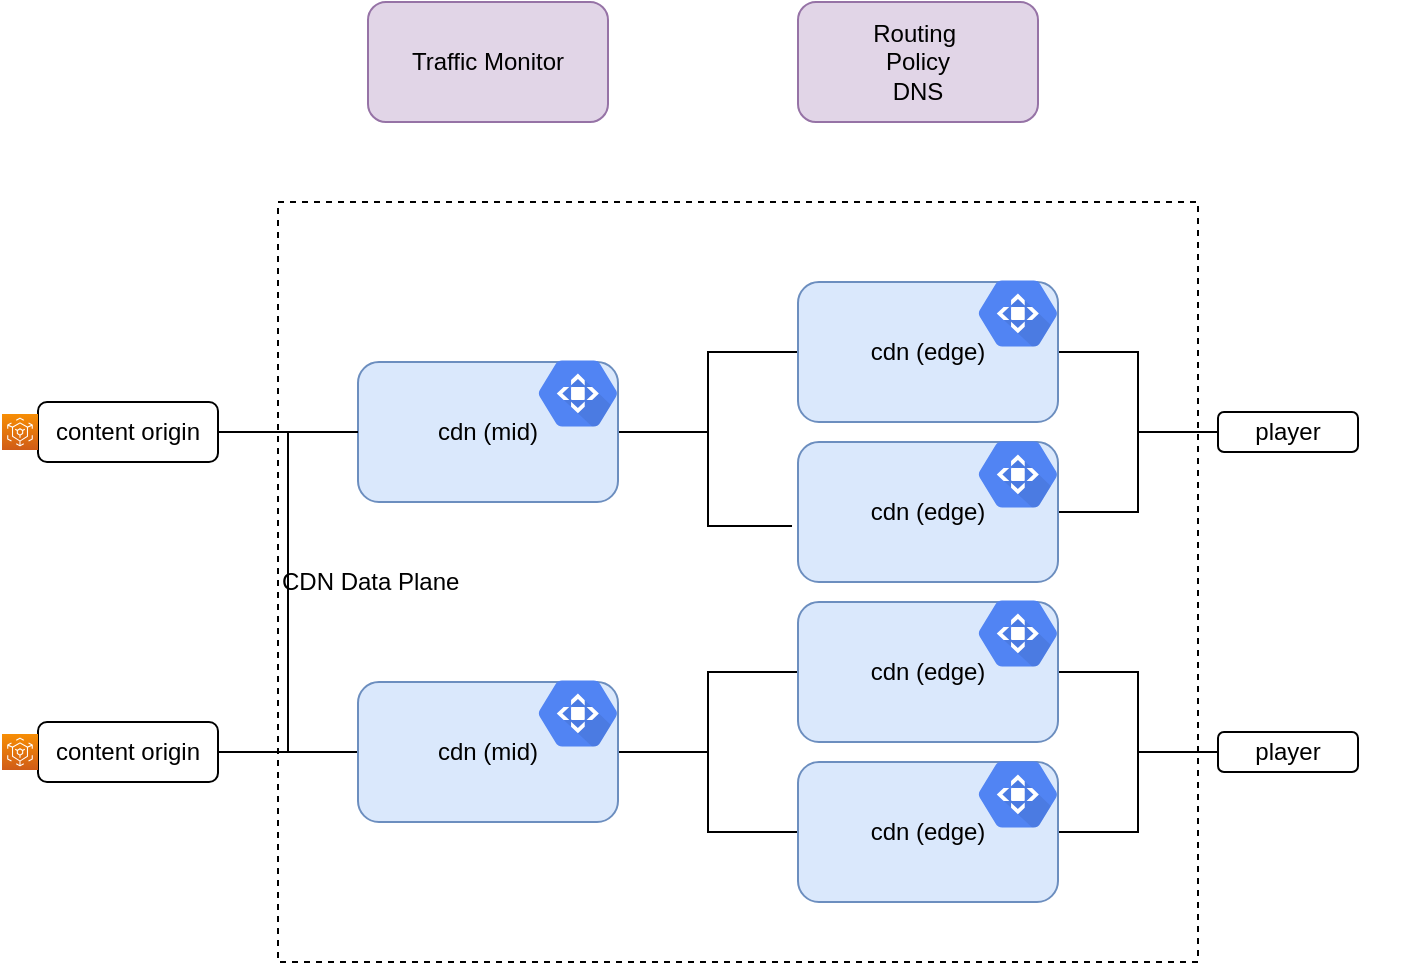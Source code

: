 <mxfile version="15.3.7" type="github">
  <diagram id="yBUKa3N6ODurLHpnwnWa" name="Page-1">
    <mxGraphModel dx="1155" dy="661" grid="1" gridSize="10" guides="1" tooltips="1" connect="1" arrows="1" fold="1" page="1" pageScale="1" pageWidth="1100" pageHeight="850" math="0" shadow="0">
      <root>
        <mxCell id="0" />
        <mxCell id="1" parent="0" />
        <mxCell id="ZCX1qqD5gtby1FbysgLQ-109" value="CDN Data Plane" style="rounded=0;whiteSpace=wrap;html=1;dashed=1;align=left;" vertex="1" parent="1">
          <mxGeometry x="330" y="200" width="460" height="380" as="geometry" />
        </mxCell>
        <mxCell id="ZCX1qqD5gtby1FbysgLQ-86" style="edgeStyle=orthogonalEdgeStyle;rounded=0;orthogonalLoop=1;jettySize=auto;html=1;exitX=1;exitY=0.5;exitDx=0;exitDy=0;entryX=0;entryY=0.5;entryDx=0;entryDy=0;endArrow=none;endFill=0;strokeWidth=1;" edge="1" parent="1" source="ZCX1qqD5gtby1FbysgLQ-24" target="ZCX1qqD5gtby1FbysgLQ-25">
          <mxGeometry relative="1" as="geometry" />
        </mxCell>
        <mxCell id="ZCX1qqD5gtby1FbysgLQ-87" style="edgeStyle=orthogonalEdgeStyle;rounded=0;orthogonalLoop=1;jettySize=auto;html=1;exitX=1;exitY=0.5;exitDx=0;exitDy=0;entryX=0;entryY=0.5;entryDx=0;entryDy=0;endArrow=none;endFill=0;strokeWidth=1;" edge="1" parent="1" source="ZCX1qqD5gtby1FbysgLQ-24" target="ZCX1qqD5gtby1FbysgLQ-71">
          <mxGeometry relative="1" as="geometry" />
        </mxCell>
        <mxCell id="ZCX1qqD5gtby1FbysgLQ-24" value="content origin" style="rounded=1;whiteSpace=wrap;html=1;" vertex="1" parent="1">
          <mxGeometry x="210" y="300" width="90" height="30" as="geometry" />
        </mxCell>
        <mxCell id="ZCX1qqD5gtby1FbysgLQ-75" style="edgeStyle=orthogonalEdgeStyle;rounded=0;orthogonalLoop=1;jettySize=auto;html=1;exitX=1;exitY=0.5;exitDx=0;exitDy=0;entryX=0;entryY=0.5;entryDx=0;entryDy=0;endArrow=none;endFill=0;strokeWidth=1;" edge="1" parent="1" source="ZCX1qqD5gtby1FbysgLQ-25" target="ZCX1qqD5gtby1FbysgLQ-72">
          <mxGeometry relative="1" as="geometry" />
        </mxCell>
        <mxCell id="ZCX1qqD5gtby1FbysgLQ-76" style="edgeStyle=orthogonalEdgeStyle;rounded=0;orthogonalLoop=1;jettySize=auto;html=1;exitX=1;exitY=0.5;exitDx=0;exitDy=0;entryX=-0.023;entryY=0.6;entryDx=0;entryDy=0;entryPerimeter=0;endArrow=none;endFill=0;strokeWidth=1;" edge="1" parent="1" source="ZCX1qqD5gtby1FbysgLQ-25" target="ZCX1qqD5gtby1FbysgLQ-74">
          <mxGeometry relative="1" as="geometry" />
        </mxCell>
        <mxCell id="ZCX1qqD5gtby1FbysgLQ-25" value="cdn (mid)" style="whiteSpace=wrap;html=1;rounded=1;fillColor=#dae8fc;strokeColor=#6c8ebf;" vertex="1" parent="1">
          <mxGeometry x="370" y="280" width="130" height="70" as="geometry" />
        </mxCell>
        <mxCell id="ZCX1qqD5gtby1FbysgLQ-31" value="player" style="whiteSpace=wrap;html=1;rounded=1;" vertex="1" parent="1">
          <mxGeometry x="800" y="305" width="70" height="20" as="geometry" />
        </mxCell>
        <mxCell id="ZCX1qqD5gtby1FbysgLQ-68" value="player" style="whiteSpace=wrap;html=1;rounded=1;" vertex="1" parent="1">
          <mxGeometry x="800" y="465" width="70" height="20" as="geometry" />
        </mxCell>
        <mxCell id="ZCX1qqD5gtby1FbysgLQ-88" style="edgeStyle=orthogonalEdgeStyle;rounded=0;orthogonalLoop=1;jettySize=auto;html=1;exitX=1;exitY=0.5;exitDx=0;exitDy=0;entryX=0;entryY=0.5;entryDx=0;entryDy=0;endArrow=none;endFill=0;strokeWidth=1;" edge="1" parent="1" source="ZCX1qqD5gtby1FbysgLQ-70" target="ZCX1qqD5gtby1FbysgLQ-25">
          <mxGeometry relative="1" as="geometry" />
        </mxCell>
        <mxCell id="ZCX1qqD5gtby1FbysgLQ-90" style="edgeStyle=orthogonalEdgeStyle;rounded=0;orthogonalLoop=1;jettySize=auto;html=1;exitX=1;exitY=0.5;exitDx=0;exitDy=0;entryX=0;entryY=0.5;entryDx=0;entryDy=0;endArrow=none;endFill=0;strokeWidth=1;" edge="1" parent="1" source="ZCX1qqD5gtby1FbysgLQ-70" target="ZCX1qqD5gtby1FbysgLQ-71">
          <mxGeometry relative="1" as="geometry" />
        </mxCell>
        <mxCell id="ZCX1qqD5gtby1FbysgLQ-70" value="content origin" style="rounded=1;whiteSpace=wrap;html=1;" vertex="1" parent="1">
          <mxGeometry x="210" y="460" width="90" height="30" as="geometry" />
        </mxCell>
        <mxCell id="ZCX1qqD5gtby1FbysgLQ-79" style="edgeStyle=orthogonalEdgeStyle;rounded=0;orthogonalLoop=1;jettySize=auto;html=1;exitX=1;exitY=0.5;exitDx=0;exitDy=0;entryX=0;entryY=0.5;entryDx=0;entryDy=0;endArrow=none;endFill=0;strokeWidth=1;" edge="1" parent="1" source="ZCX1qqD5gtby1FbysgLQ-71" target="ZCX1qqD5gtby1FbysgLQ-77">
          <mxGeometry relative="1" as="geometry" />
        </mxCell>
        <mxCell id="ZCX1qqD5gtby1FbysgLQ-80" style="edgeStyle=orthogonalEdgeStyle;rounded=0;orthogonalLoop=1;jettySize=auto;html=1;exitX=1;exitY=0.5;exitDx=0;exitDy=0;entryX=0;entryY=0.5;entryDx=0;entryDy=0;endArrow=none;endFill=0;strokeWidth=1;" edge="1" parent="1" source="ZCX1qqD5gtby1FbysgLQ-71" target="ZCX1qqD5gtby1FbysgLQ-78">
          <mxGeometry relative="1" as="geometry" />
        </mxCell>
        <mxCell id="ZCX1qqD5gtby1FbysgLQ-71" value="cdn (mid)" style="whiteSpace=wrap;html=1;rounded=1;fillColor=#dae8fc;strokeColor=#6c8ebf;" vertex="1" parent="1">
          <mxGeometry x="370" y="440" width="130" height="70" as="geometry" />
        </mxCell>
        <mxCell id="ZCX1qqD5gtby1FbysgLQ-82" style="edgeStyle=orthogonalEdgeStyle;rounded=0;orthogonalLoop=1;jettySize=auto;html=1;exitX=1;exitY=0.5;exitDx=0;exitDy=0;entryX=0;entryY=0.5;entryDx=0;entryDy=0;endArrow=none;endFill=0;strokeWidth=1;" edge="1" parent="1" source="ZCX1qqD5gtby1FbysgLQ-72" target="ZCX1qqD5gtby1FbysgLQ-31">
          <mxGeometry relative="1" as="geometry" />
        </mxCell>
        <mxCell id="ZCX1qqD5gtby1FbysgLQ-72" value="cdn (edge)" style="whiteSpace=wrap;html=1;rounded=1;fillColor=#dae8fc;strokeColor=#6c8ebf;" vertex="1" parent="1">
          <mxGeometry x="590" y="240" width="130" height="70" as="geometry" />
        </mxCell>
        <mxCell id="ZCX1qqD5gtby1FbysgLQ-83" style="edgeStyle=orthogonalEdgeStyle;rounded=0;orthogonalLoop=1;jettySize=auto;html=1;exitX=1;exitY=0.5;exitDx=0;exitDy=0;entryX=0;entryY=0.5;entryDx=0;entryDy=0;endArrow=none;endFill=0;strokeWidth=1;" edge="1" parent="1" source="ZCX1qqD5gtby1FbysgLQ-74" target="ZCX1qqD5gtby1FbysgLQ-31">
          <mxGeometry relative="1" as="geometry" />
        </mxCell>
        <mxCell id="ZCX1qqD5gtby1FbysgLQ-74" value="cdn (edge)" style="whiteSpace=wrap;html=1;rounded=1;fillColor=#dae8fc;strokeColor=#6c8ebf;" vertex="1" parent="1">
          <mxGeometry x="590" y="320" width="130" height="70" as="geometry" />
        </mxCell>
        <mxCell id="ZCX1qqD5gtby1FbysgLQ-84" style="edgeStyle=orthogonalEdgeStyle;rounded=0;orthogonalLoop=1;jettySize=auto;html=1;exitX=1;exitY=0.5;exitDx=0;exitDy=0;entryX=0;entryY=0.5;entryDx=0;entryDy=0;endArrow=none;endFill=0;strokeWidth=1;" edge="1" parent="1" source="ZCX1qqD5gtby1FbysgLQ-77" target="ZCX1qqD5gtby1FbysgLQ-68">
          <mxGeometry relative="1" as="geometry" />
        </mxCell>
        <mxCell id="ZCX1qqD5gtby1FbysgLQ-77" value="cdn (edge)" style="whiteSpace=wrap;html=1;rounded=1;fillColor=#dae8fc;strokeColor=#6c8ebf;" vertex="1" parent="1">
          <mxGeometry x="590" y="400" width="130" height="70" as="geometry" />
        </mxCell>
        <mxCell id="ZCX1qqD5gtby1FbysgLQ-85" style="edgeStyle=orthogonalEdgeStyle;rounded=0;orthogonalLoop=1;jettySize=auto;html=1;exitX=1;exitY=0.5;exitDx=0;exitDy=0;entryX=0;entryY=0.5;entryDx=0;entryDy=0;endArrow=none;endFill=0;strokeWidth=1;" edge="1" parent="1" source="ZCX1qqD5gtby1FbysgLQ-78" target="ZCX1qqD5gtby1FbysgLQ-68">
          <mxGeometry relative="1" as="geometry" />
        </mxCell>
        <mxCell id="ZCX1qqD5gtby1FbysgLQ-78" value="cdn (edge)" style="whiteSpace=wrap;html=1;rounded=1;fillColor=#dae8fc;strokeColor=#6c8ebf;" vertex="1" parent="1">
          <mxGeometry x="590" y="480" width="130" height="70" as="geometry" />
        </mxCell>
        <mxCell id="ZCX1qqD5gtby1FbysgLQ-91" value="" style="sketch=0;points=[[0,0,0],[0.25,0,0],[0.5,0,0],[0.75,0,0],[1,0,0],[0,1,0],[0.25,1,0],[0.5,1,0],[0.75,1,0],[1,1,0],[0,0.25,0],[0,0.5,0],[0,0.75,0],[1,0.25,0],[1,0.5,0],[1,0.75,0]];outlineConnect=0;fontColor=#232F3E;gradientColor=#F78E04;gradientDirection=north;fillColor=#D05C17;strokeColor=#ffffff;dashed=0;verticalLabelPosition=bottom;verticalAlign=top;align=center;html=1;fontSize=12;fontStyle=0;aspect=fixed;shape=mxgraph.aws4.resourceIcon;resIcon=mxgraph.aws4.elemental_mediaconvert;" vertex="1" parent="1">
          <mxGeometry x="192" y="306" width="18" height="18" as="geometry" />
        </mxCell>
        <mxCell id="ZCX1qqD5gtby1FbysgLQ-92" value="" style="sketch=0;points=[[0,0,0],[0.25,0,0],[0.5,0,0],[0.75,0,0],[1,0,0],[0,1,0],[0.25,1,0],[0.5,1,0],[0.75,1,0],[1,1,0],[0,0.25,0],[0,0.5,0],[0,0.75,0],[1,0.25,0],[1,0.5,0],[1,0.75,0]];outlineConnect=0;fontColor=#232F3E;gradientColor=#F78E04;gradientDirection=north;fillColor=#D05C17;strokeColor=#ffffff;dashed=0;verticalLabelPosition=bottom;verticalAlign=top;align=center;html=1;fontSize=12;fontStyle=0;aspect=fixed;shape=mxgraph.aws4.resourceIcon;resIcon=mxgraph.aws4.elemental_mediaconvert;" vertex="1" parent="1">
          <mxGeometry x="192" y="466" width="18" height="18" as="geometry" />
        </mxCell>
        <mxCell id="ZCX1qqD5gtby1FbysgLQ-93" value="" style="sketch=0;html=1;fillColor=#5184F3;strokeColor=none;verticalAlign=top;labelPosition=center;verticalLabelPosition=bottom;align=center;spacingTop=-6;fontSize=11;fontStyle=1;fontColor=#999999;shape=mxgraph.gcp2.hexIcon;prIcon=cloud_cdn" vertex="1" parent="1">
          <mxGeometry x="450" y="271.5" width="60" height="48.5" as="geometry" />
        </mxCell>
        <mxCell id="ZCX1qqD5gtby1FbysgLQ-97" value="" style="sketch=0;html=1;fillColor=#5184F3;strokeColor=none;verticalAlign=top;labelPosition=center;verticalLabelPosition=bottom;align=center;spacingTop=-6;fontSize=11;fontStyle=1;fontColor=#999999;shape=mxgraph.gcp2.hexIcon;prIcon=cloud_cdn" vertex="1" parent="1">
          <mxGeometry x="450" y="431.5" width="60" height="48.5" as="geometry" />
        </mxCell>
        <mxCell id="ZCX1qqD5gtby1FbysgLQ-98" value="" style="sketch=0;html=1;fillColor=#5184F3;strokeColor=none;verticalAlign=top;labelPosition=center;verticalLabelPosition=bottom;align=center;spacingTop=-6;fontSize=11;fontStyle=1;fontColor=#999999;shape=mxgraph.gcp2.hexIcon;prIcon=cloud_cdn" vertex="1" parent="1">
          <mxGeometry x="670" y="231.5" width="60" height="48.5" as="geometry" />
        </mxCell>
        <mxCell id="ZCX1qqD5gtby1FbysgLQ-99" value="" style="sketch=0;html=1;fillColor=#5184F3;strokeColor=none;verticalAlign=top;labelPosition=center;verticalLabelPosition=bottom;align=center;spacingTop=-6;fontSize=11;fontStyle=1;fontColor=#999999;shape=mxgraph.gcp2.hexIcon;prIcon=cloud_cdn" vertex="1" parent="1">
          <mxGeometry x="670" y="312" width="60" height="48.5" as="geometry" />
        </mxCell>
        <mxCell id="ZCX1qqD5gtby1FbysgLQ-100" value="" style="sketch=0;html=1;fillColor=#5184F3;strokeColor=none;verticalAlign=top;labelPosition=center;verticalLabelPosition=bottom;align=center;spacingTop=-6;fontSize=11;fontStyle=1;fontColor=#999999;shape=mxgraph.gcp2.hexIcon;prIcon=cloud_cdn" vertex="1" parent="1">
          <mxGeometry x="670" y="391.5" width="60" height="48.5" as="geometry" />
        </mxCell>
        <mxCell id="ZCX1qqD5gtby1FbysgLQ-101" value="" style="sketch=0;html=1;fillColor=#5184F3;strokeColor=none;verticalAlign=top;labelPosition=center;verticalLabelPosition=bottom;align=center;spacingTop=-6;fontSize=11;fontStyle=1;fontColor=#999999;shape=mxgraph.gcp2.hexIcon;prIcon=cloud_cdn" vertex="1" parent="1">
          <mxGeometry x="670" y="472" width="60" height="48.5" as="geometry" />
        </mxCell>
        <mxCell id="ZCX1qqD5gtby1FbysgLQ-103" value="" style="shape=image;html=1;verticalAlign=top;verticalLabelPosition=bottom;labelBackgroundColor=#ffffff;imageAspect=0;aspect=fixed;image=https://cdn0.iconfinder.com/data/icons/significon-social/512/Significon-YouTube-128.png" vertex="1" parent="1">
          <mxGeometry x="870" y="301" width="28" height="28" as="geometry" />
        </mxCell>
        <mxCell id="ZCX1qqD5gtby1FbysgLQ-104" value="" style="shape=image;html=1;verticalAlign=top;verticalLabelPosition=bottom;labelBackgroundColor=#ffffff;imageAspect=0;aspect=fixed;image=https://cdn0.iconfinder.com/data/icons/significon-social/512/Significon-YouTube-128.png" vertex="1" parent="1">
          <mxGeometry x="870" y="461" width="28" height="28" as="geometry" />
        </mxCell>
        <mxCell id="ZCX1qqD5gtby1FbysgLQ-105" value="Traffic Monitor" style="rounded=1;whiteSpace=wrap;html=1;fillColor=#e1d5e7;strokeColor=#9673a6;" vertex="1" parent="1">
          <mxGeometry x="375" y="100" width="120" height="60" as="geometry" />
        </mxCell>
        <mxCell id="ZCX1qqD5gtby1FbysgLQ-107" value="Routing&amp;nbsp;&lt;br&gt;Policy&lt;br&gt;DNS" style="rounded=1;whiteSpace=wrap;html=1;fillColor=#e1d5e7;strokeColor=#9673a6;" vertex="1" parent="1">
          <mxGeometry x="590" y="100" width="120" height="60" as="geometry" />
        </mxCell>
      </root>
    </mxGraphModel>
  </diagram>
</mxfile>
